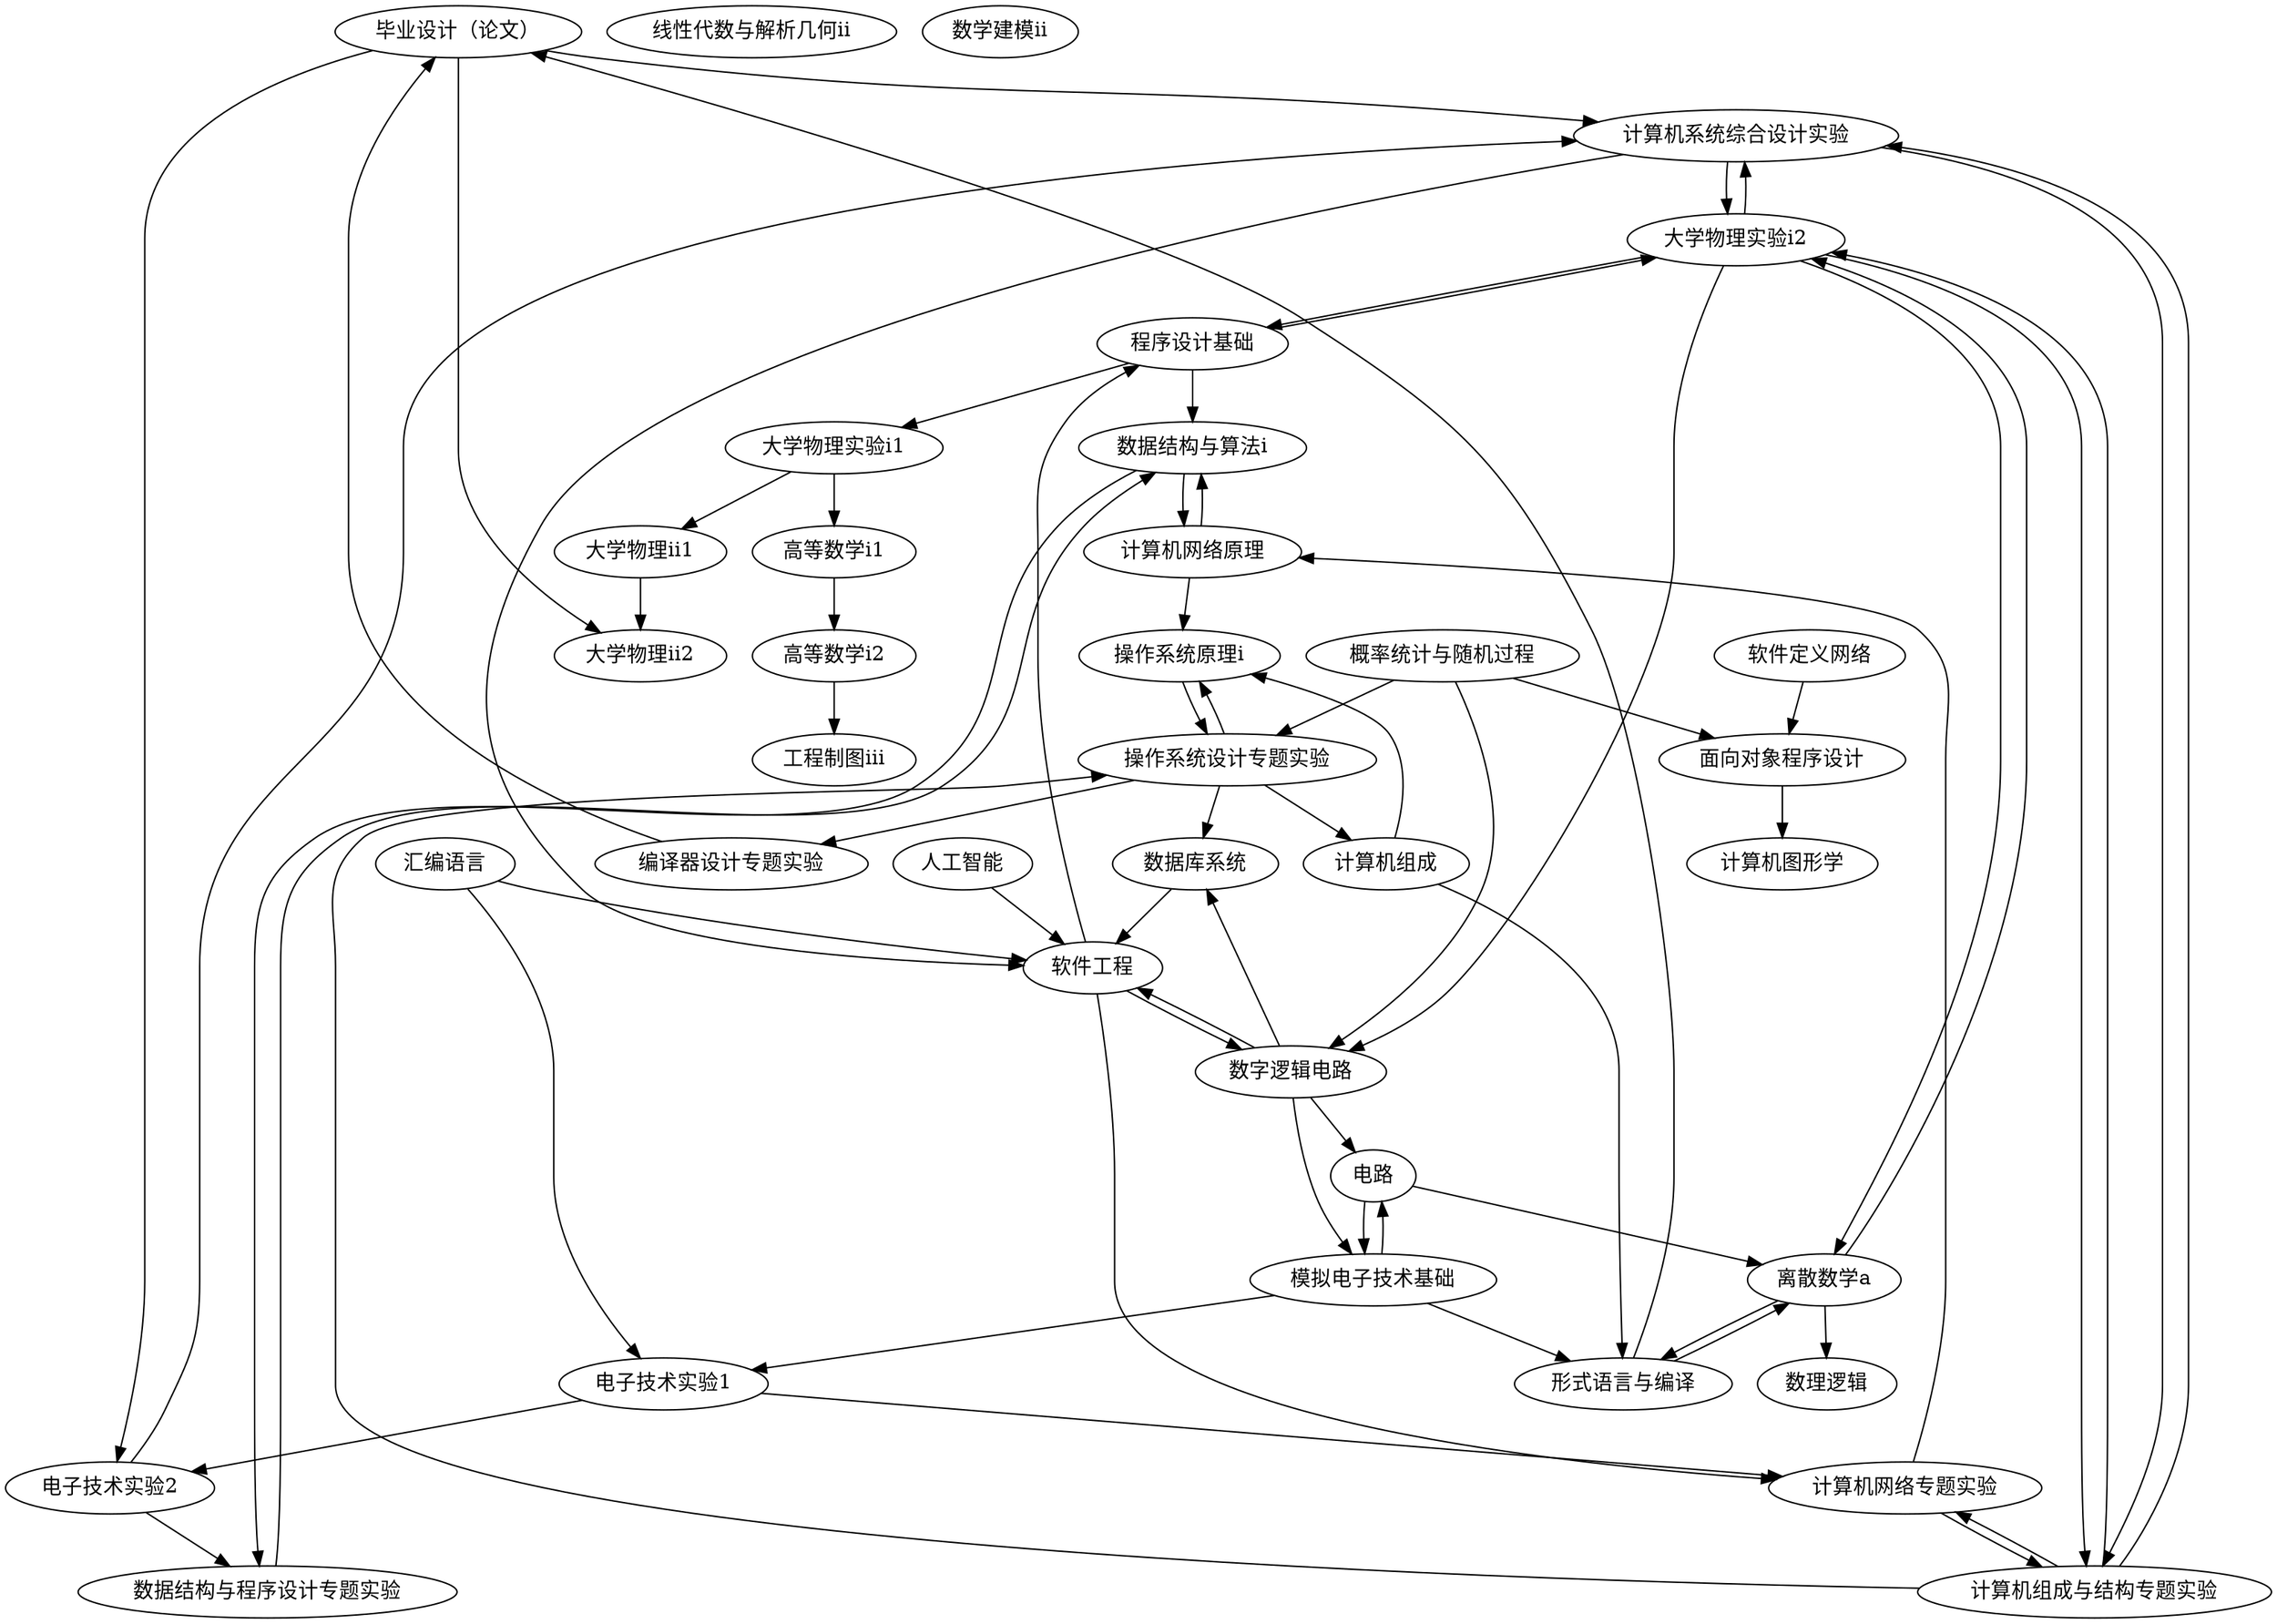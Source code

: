 strict digraph "" {
	高等数学i1 -> 高等数学i2;
	线性代数与解析几何ii;
	大学物理实验i1 -> 高等数学i1;
	大学物理实验i1 -> 大学物理ii1;
	大学物理ii1 -> 大学物理ii2;
	高等数学i2 -> 工程制图iii;
	程序设计基础 -> 大学物理实验i1;
	程序设计基础 -> 数据结构与算法i;
	程序设计基础 -> 大学物理实验i2;
	电路 -> 离散数学a;
	电路 -> 模拟电子技术基础;
	概率统计与随机过程 -> 面向对象程序设计;
	概率统计与随机过程 -> 数字逻辑电路;
	概率统计与随机过程 -> 操作系统设计专题实验;
	数据结构与算法i -> 数据结构与程序设计专题实验;
	数据结构与算法i -> 计算机网络原理;
	离散数学a -> 大学物理实验i2;
	离散数学a -> 形式语言与编译;
	离散数学a -> 数理逻辑;
	大学物理实验i2 -> 程序设计基础;
	大学物理实验i2 -> 离散数学a;
	大学物理实验i2 -> 数字逻辑电路;
	大学物理实验i2 -> 计算机组成与结构专题实验;
	大学物理实验i2 -> 计算机系统综合设计实验;
	数据结构与程序设计专题实验 -> 数据结构与算法i;
	面向对象程序设计 -> 计算机图形学;
	模拟电子技术基础 -> 电路;
	模拟电子技术基础 -> 形式语言与编译;
	模拟电子技术基础 -> 电子技术实验1;
	形式语言与编译 -> 离散数学a;
	形式语言与编译 -> 毕业设计（论文）;
	电子技术实验1 -> 电子技术实验2;
	电子技术实验1 -> 计算机网络专题实验;
	编译器设计专题实验 -> 毕业设计（论文）;
	电子技术实验2 -> 数据结构与程序设计专题实验;
	电子技术实验2 -> 计算机系统综合设计实验;
	数字逻辑电路 -> 电路;
	数字逻辑电路 -> 模拟电子技术基础;
	数字逻辑电路 -> 数据库系统;
	数字逻辑电路 -> 软件工程;
	汇编语言 -> 电子技术实验1;
	汇编语言 -> 软件工程;
	数学建模ii;
	计算机组成 -> 形式语言与编译;
	计算机组成 -> 操作系统原理i;
	操作系统原理i -> 操作系统设计专题实验;
	计算机网络原理 -> 数据结构与算法i;
	计算机网络原理 -> 操作系统原理i;
	操作系统设计专题实验 -> 编译器设计专题实验;
	操作系统设计专题实验 -> 计算机组成;
	操作系统设计专题实验 -> 操作系统原理i;
	操作系统设计专题实验 -> 数据库系统;
	计算机组成与结构专题实验 -> 大学物理实验i2;
	计算机组成与结构专题实验 -> 操作系统设计专题实验;
	计算机组成与结构专题实验 -> 计算机网络专题实验;
	计算机组成与结构专题实验 -> 计算机系统综合设计实验;
	人工智能 -> 软件工程;
	数据库系统 -> 软件工程;
	计算机网络专题实验 -> 计算机网络原理;
	计算机网络专题实验 -> 计算机组成与结构专题实验;
	软件工程 -> 程序设计基础;
	软件工程 -> 数字逻辑电路;
	软件工程 -> 计算机网络专题实验;
	计算机系统综合设计实验 -> 大学物理实验i2;
	计算机系统综合设计实验 -> 计算机组成与结构专题实验;
	计算机系统综合设计实验 -> 软件工程;
	软件定义网络 -> 面向对象程序设计;
	毕业设计（论文） -> 大学物理ii2;
	毕业设计（论文） -> 电子技术实验2;
	毕业设计（论文） -> 计算机系统综合设计实验;
}
